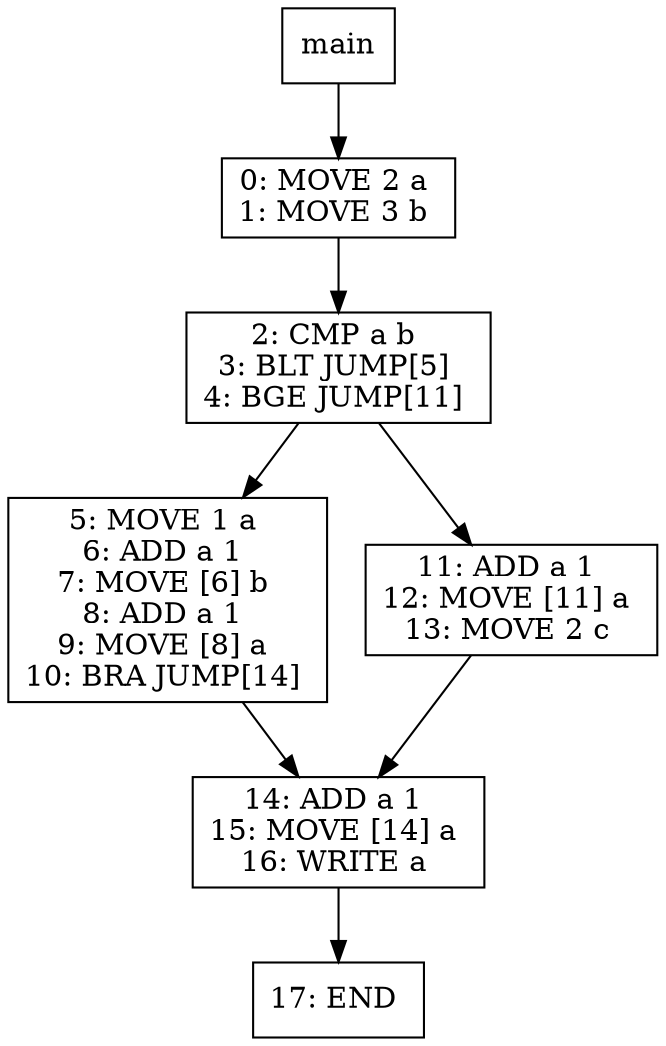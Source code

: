 digraph test012 {
node [shape=box]
199[label="main"]
199 -> 201
201[label="0: MOVE 2 a 
1: MOVE 3 b 
"]
201 -> 203
203[label="2: CMP a b 
3: BLT JUMP[5] 
4: BGE JUMP[11] 
"]
203 -> 205
205[label="5: MOVE 1 a 
6: ADD a 1 
7: MOVE [6] b 
8: ADD a 1 
9: MOVE [8] a 
10: BRA JUMP[14] 
"]
205 -> 204
204[label="14: ADD a 1 
15: MOVE [14] a 
16: WRITE a 
"]
204 -> 212
212[label="17: END 
"]
203 -> 208
208[label="11: ADD a 1 
12: MOVE [11] a 
13: MOVE 2 c 
"]
208 -> 204
}
